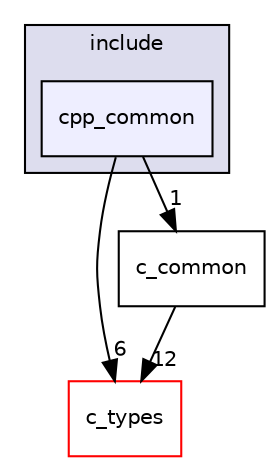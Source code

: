 digraph "/home/vicky/pgrouting/pgrouting/pgrouting/include/cpp_common" {
  compound=true
  node [ fontsize="10", fontname="Helvetica"];
  edge [ labelfontsize="10", labelfontname="Helvetica"];
  subgraph clusterdir_d44c64559bbebec7f509842c48db8b23 {
    graph [ bgcolor="#ddddee", pencolor="black", label="include" fontname="Helvetica", fontsize="10", URL="dir_d44c64559bbebec7f509842c48db8b23.html"]
  dir_f413d2883acb285bdeb0fac3ae939ed0 [shape=box, label="cpp_common", style="filled", fillcolor="#eeeeff", pencolor="black", URL="dir_f413d2883acb285bdeb0fac3ae939ed0.html"];
  }
  dir_d5995d5871f728649bd47ea0d6428e03 [shape=box label="c_types" fillcolor="white" style="filled" color="red" URL="dir_d5995d5871f728649bd47ea0d6428e03.html"];
  dir_9c50192407c36db226c38a2cd2bf7829 [shape=box label="c_common" URL="dir_9c50192407c36db226c38a2cd2bf7829.html"];
  dir_9c50192407c36db226c38a2cd2bf7829->dir_d5995d5871f728649bd47ea0d6428e03 [headlabel="12", labeldistance=1.5 headhref="dir_000005_000006.html"];
  dir_f413d2883acb285bdeb0fac3ae939ed0->dir_d5995d5871f728649bd47ea0d6428e03 [headlabel="6", labeldistance=1.5 headhref="dir_000010_000006.html"];
  dir_f413d2883acb285bdeb0fac3ae939ed0->dir_9c50192407c36db226c38a2cd2bf7829 [headlabel="1", labeldistance=1.5 headhref="dir_000010_000005.html"];
}
